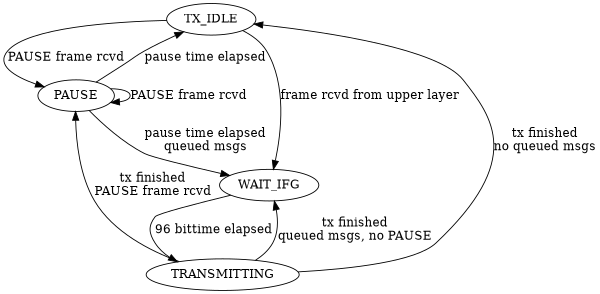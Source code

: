 digraph g {
  fontsize=10; size="4"; rankdir="TB"
  node[ shape = "ellipse" ]
  
  TX_IDLE -> PAUSE    [ label="PAUSE frame rcvd" ]
  TX_IDLE -> WAIT_IFG [ label="frame rcvd from upper layer" ]

  PAUSE -> TX_IDLE    [ label="pause time elapsed" ]
  PAUSE -> PAUSE      [ label="PAUSE frame rcvd" ]
  PAUSE -> WAIT_IFG   [ label="pause time elapsed\nqueued msgs" ]
  
  WAIT_IFG -> TRANSMITTING [ label="96 bittime elapsed" ]
  
  TRANSMITTING -> TX_IDLE  [ label="tx finished\nno queued msgs" ]
  TRANSMITTING -> WAIT_IFG [ label="tx finished\nqueued msgs, no PAUSE" ]
  TRANSMITTING -> PAUSE    [ label="tx finished\nPAUSE frame rcvd" ]
}

